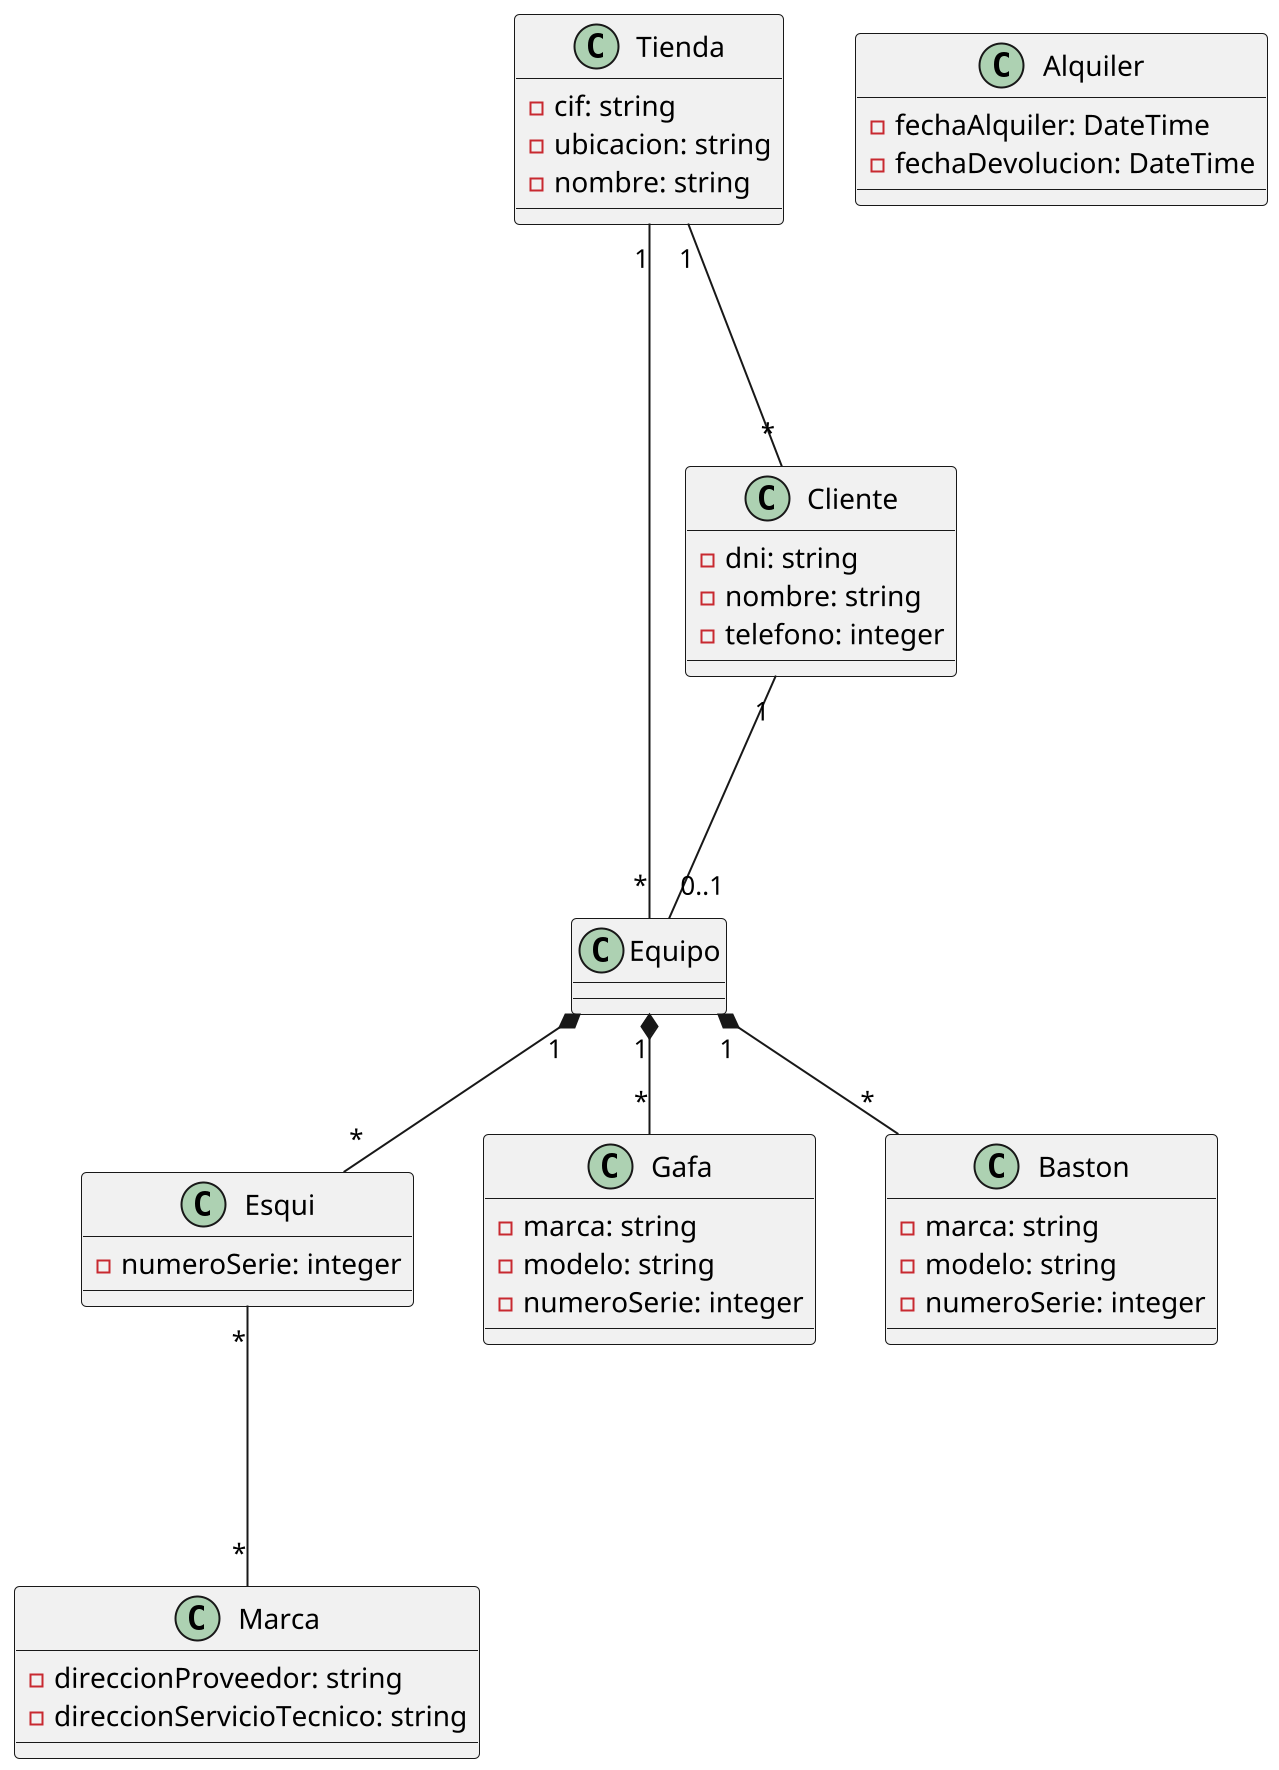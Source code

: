 @startuml
scale 2
class Tienda {
    -cif: string
    -ubicacion: string
    -nombre: string    
}

class Equipo {
    
}

class Esqui {    
    -numeroSerie: integer 
}

class Marca {    
    -direccionProveedor: string
    -direccionServicioTecnico: string
}

class Gafa {
    -marca: string
    -modelo: string
    -numeroSerie: integer 
}

class Baston {
    -marca: string
    -modelo: string
    -numeroSerie: integer 
}

class Cliente {
    -dni: string    
    -nombre: string  
    -telefono: integer
}

class Alquiler {
    -fechaAlquiler: DateTime
    -fechaDevolucion: DateTime

}

Tienda "1" --- "*" Cliente
Tienda "1" --- "*" Equipo
Equipo "1" *-- "*" Esqui
Equipo "1" *-- "*" Gafa
Equipo "1" *-- "*" Baston

Cliente "1" --- "0..1" Equipo
Esqui "*" --- "*" Marca
@enduml
